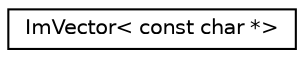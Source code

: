 digraph "Graphical Class Hierarchy"
{
  edge [fontname="Helvetica",fontsize="10",labelfontname="Helvetica",labelfontsize="10"];
  node [fontname="Helvetica",fontsize="10",shape=record];
  rankdir="LR";
  Node0 [label="ImVector\< const char *\>",height=0.2,width=0.4,color="black", fillcolor="white", style="filled",URL="$structImVector.html"];
}
